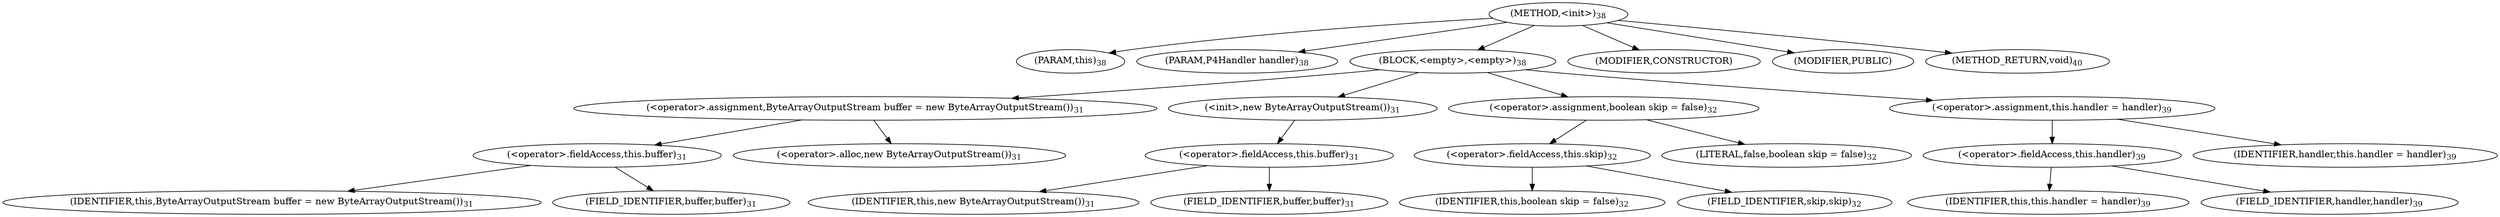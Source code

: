 digraph "&lt;init&gt;" {  
"23" [label = <(METHOD,&lt;init&gt;)<SUB>38</SUB>> ]
"4" [label = <(PARAM,this)<SUB>38</SUB>> ]
"24" [label = <(PARAM,P4Handler handler)<SUB>38</SUB>> ]
"25" [label = <(BLOCK,&lt;empty&gt;,&lt;empty&gt;)<SUB>38</SUB>> ]
"26" [label = <(&lt;operator&gt;.assignment,ByteArrayOutputStream buffer = new ByteArrayOutputStream())<SUB>31</SUB>> ]
"27" [label = <(&lt;operator&gt;.fieldAccess,this.buffer)<SUB>31</SUB>> ]
"28" [label = <(IDENTIFIER,this,ByteArrayOutputStream buffer = new ByteArrayOutputStream())<SUB>31</SUB>> ]
"29" [label = <(FIELD_IDENTIFIER,buffer,buffer)<SUB>31</SUB>> ]
"30" [label = <(&lt;operator&gt;.alloc,new ByteArrayOutputStream())<SUB>31</SUB>> ]
"31" [label = <(&lt;init&gt;,new ByteArrayOutputStream())<SUB>31</SUB>> ]
"32" [label = <(&lt;operator&gt;.fieldAccess,this.buffer)<SUB>31</SUB>> ]
"33" [label = <(IDENTIFIER,this,new ByteArrayOutputStream())<SUB>31</SUB>> ]
"34" [label = <(FIELD_IDENTIFIER,buffer,buffer)<SUB>31</SUB>> ]
"35" [label = <(&lt;operator&gt;.assignment,boolean skip = false)<SUB>32</SUB>> ]
"36" [label = <(&lt;operator&gt;.fieldAccess,this.skip)<SUB>32</SUB>> ]
"37" [label = <(IDENTIFIER,this,boolean skip = false)<SUB>32</SUB>> ]
"38" [label = <(FIELD_IDENTIFIER,skip,skip)<SUB>32</SUB>> ]
"39" [label = <(LITERAL,false,boolean skip = false)<SUB>32</SUB>> ]
"40" [label = <(&lt;operator&gt;.assignment,this.handler = handler)<SUB>39</SUB>> ]
"41" [label = <(&lt;operator&gt;.fieldAccess,this.handler)<SUB>39</SUB>> ]
"3" [label = <(IDENTIFIER,this,this.handler = handler)<SUB>39</SUB>> ]
"42" [label = <(FIELD_IDENTIFIER,handler,handler)<SUB>39</SUB>> ]
"43" [label = <(IDENTIFIER,handler,this.handler = handler)<SUB>39</SUB>> ]
"44" [label = <(MODIFIER,CONSTRUCTOR)> ]
"45" [label = <(MODIFIER,PUBLIC)> ]
"46" [label = <(METHOD_RETURN,void)<SUB>40</SUB>> ]
  "23" -> "4" 
  "23" -> "24" 
  "23" -> "25" 
  "23" -> "44" 
  "23" -> "45" 
  "23" -> "46" 
  "25" -> "26" 
  "25" -> "31" 
  "25" -> "35" 
  "25" -> "40" 
  "26" -> "27" 
  "26" -> "30" 
  "27" -> "28" 
  "27" -> "29" 
  "31" -> "32" 
  "32" -> "33" 
  "32" -> "34" 
  "35" -> "36" 
  "35" -> "39" 
  "36" -> "37" 
  "36" -> "38" 
  "40" -> "41" 
  "40" -> "43" 
  "41" -> "3" 
  "41" -> "42" 
}
